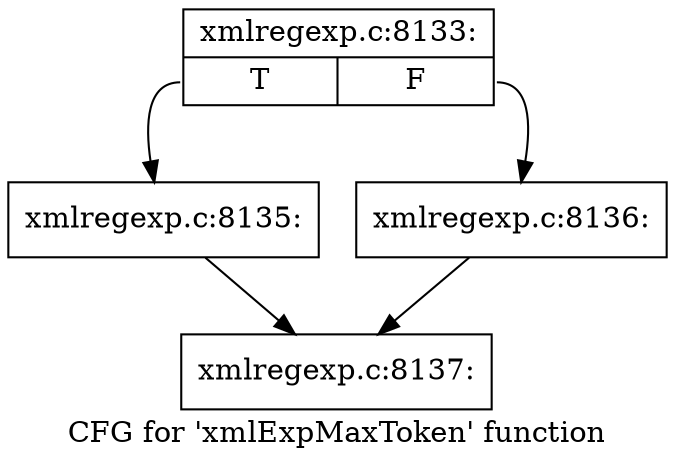 digraph "CFG for 'xmlExpMaxToken' function" {
	label="CFG for 'xmlExpMaxToken' function";

	Node0x41ef9f0 [shape=record,label="{xmlregexp.c:8133:|{<s0>T|<s1>F}}"];
	Node0x41ef9f0:s0 -> Node0x41eec40;
	Node0x41ef9f0:s1 -> Node0x41eec90;
	Node0x41eec40 [shape=record,label="{xmlregexp.c:8135:}"];
	Node0x41eec40 -> Node0x41ef2e0;
	Node0x41eec90 [shape=record,label="{xmlregexp.c:8136:}"];
	Node0x41eec90 -> Node0x41ef2e0;
	Node0x41ef2e0 [shape=record,label="{xmlregexp.c:8137:}"];
}
